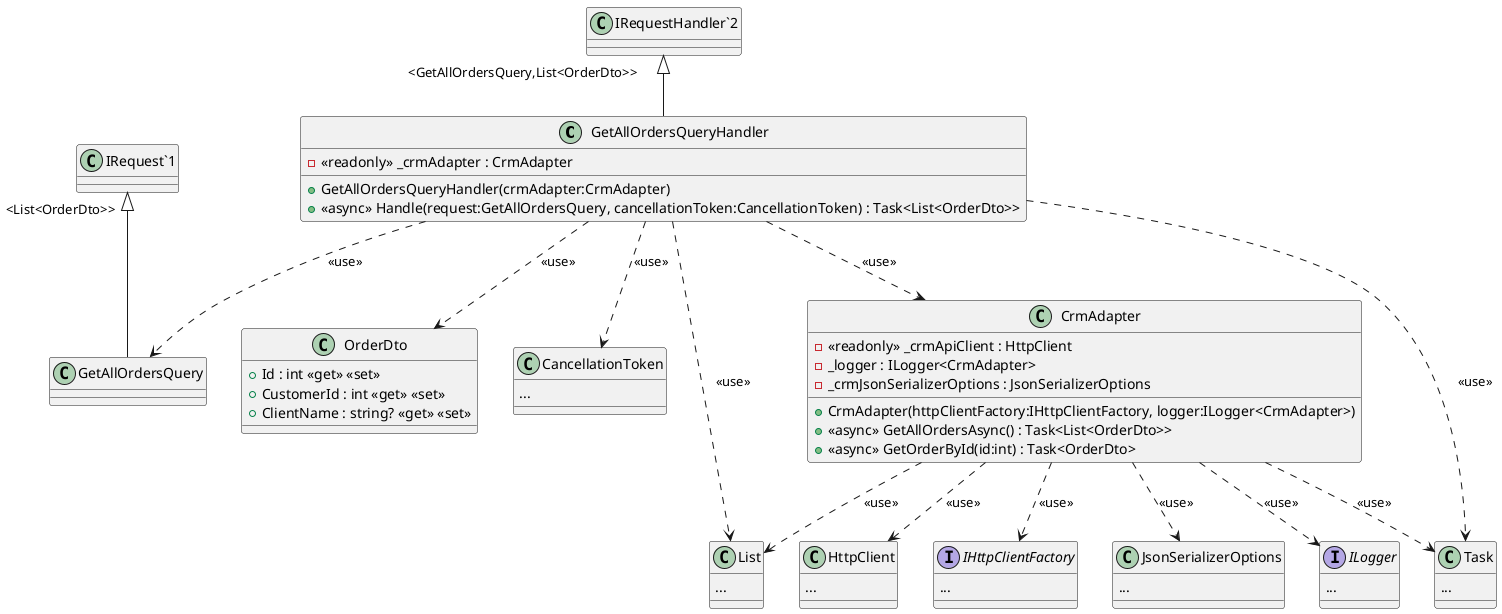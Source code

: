 @startuml
class GetAllOrdersQueryHandler {
    - <<readonly>> _crmAdapter : CrmAdapter
    + GetAllOrdersQueryHandler(crmAdapter:CrmAdapter)
    + <<async>> Handle(request:GetAllOrdersQuery, cancellationToken:CancellationToken) : Task<List<OrderDto>>
}
"IRequestHandler`2" "<GetAllOrdersQuery,List<OrderDto>>" <|-- GetAllOrdersQueryHandler
GetAllOrdersQueryHandler ..> GetAllOrdersQuery: <<use>>
class GetAllOrdersQuery {
}
"IRequest`1" "<List<OrderDto>>" <|-- GetAllOrdersQuery
GetAllOrdersQueryHandler ..> OrderDto: <<use>>
class OrderDto {
    + Id : int <<get>> <<set>>
    + CustomerId : int <<get>> <<set>>
    + ClientName : string? <<get>> <<set>>
}
class CancellationToken {
...
}
GetAllOrdersQueryHandler ..> CancellationToken: <<use>>
class List {
...
}
GetAllOrdersQueryHandler ..> List: <<use>>
GetAllOrdersQueryHandler ..> CrmAdapter: <<use>>
class CrmAdapter {
    - <<readonly>> _crmApiClient : HttpClient
    - _logger : ILogger<CrmAdapter>
    - _crmJsonSerializerOptions : JsonSerializerOptions
    + CrmAdapter(httpClientFactory:IHttpClientFactory, logger:ILogger<CrmAdapter>)
    + <<async>> GetAllOrdersAsync() : Task<List<OrderDto>>
    + <<async>> GetOrderById(id:int) : Task<OrderDto>
}
class HttpClient {
...
}
CrmAdapter ..> HttpClient: <<use>>
interface IHttpClientFactory {
...
}
CrmAdapter ..> IHttpClientFactory: <<use>>
class JsonSerializerOptions {
...
}
CrmAdapter ..> JsonSerializerOptions: <<use>>
CrmAdapter ..> List: <<use>>
interface ILogger {
...
}
CrmAdapter ..> ILogger: <<use>>
CrmAdapter ..> Task: <<use>>
class Task {
...
}
GetAllOrdersQueryHandler ..> Task: <<use>>
@enduml